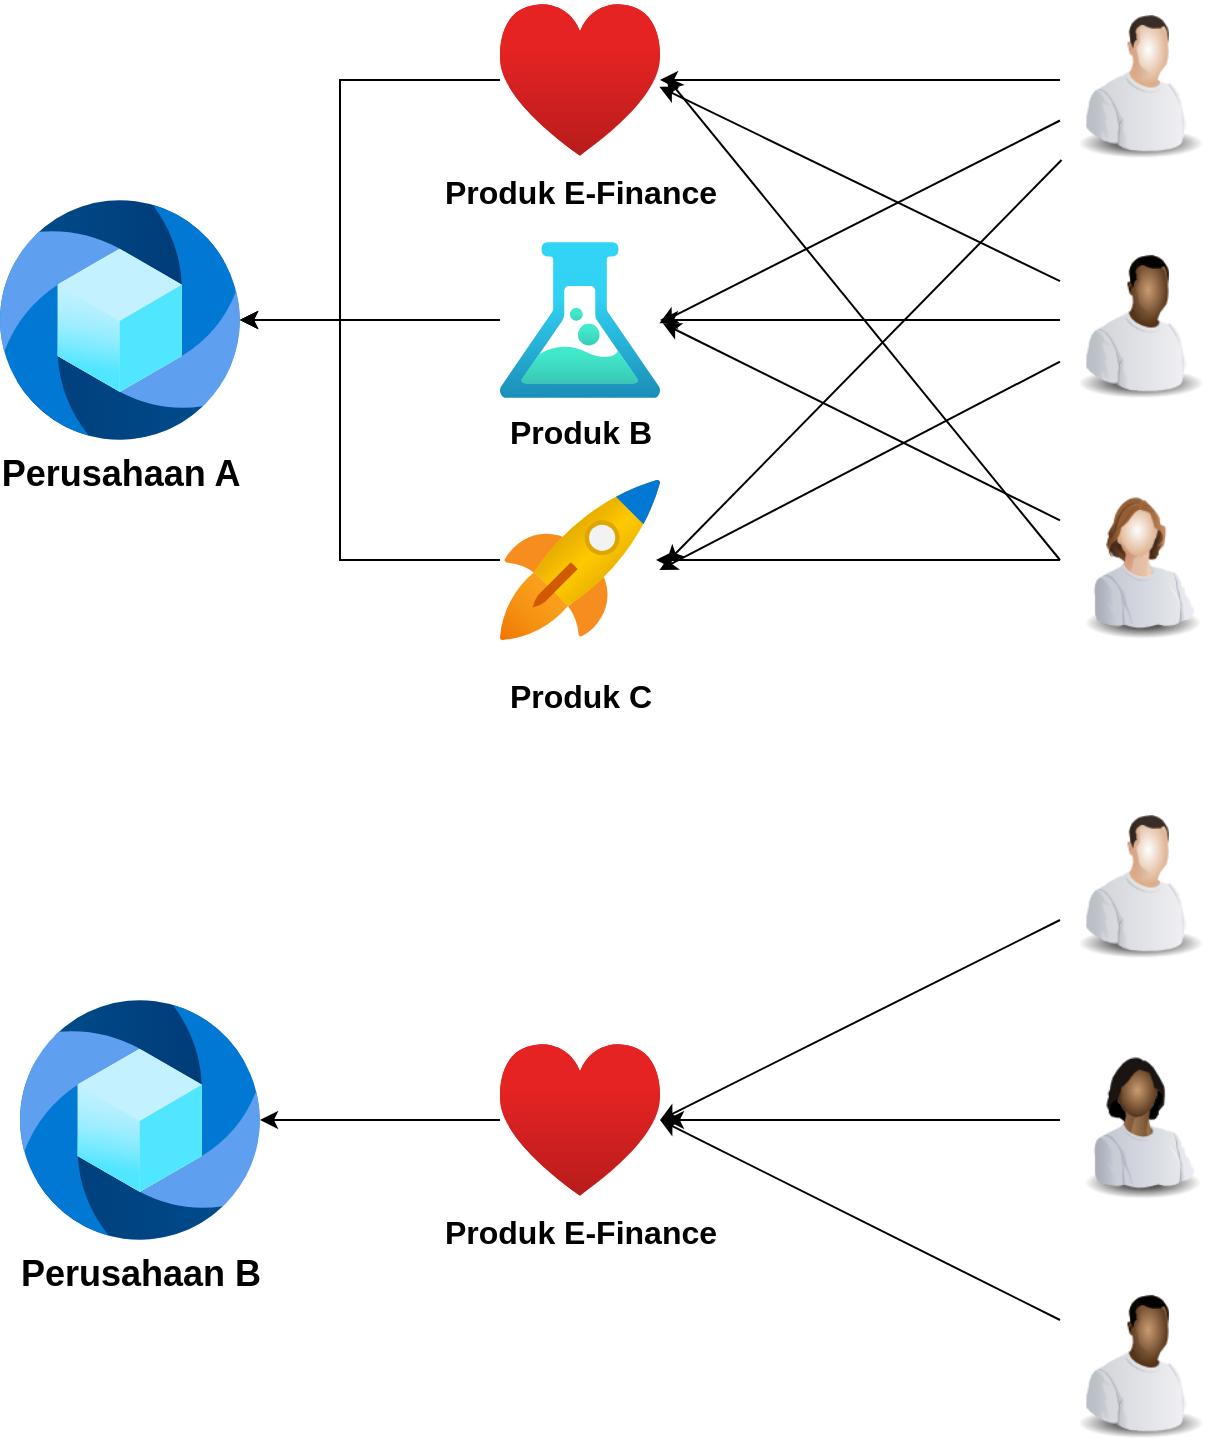 <mxfile version="21.2.7" type="github">
  <diagram name="Page-1" id="U1jJ64q0Rm0-_pvLfdFq">
    <mxGraphModel dx="1467" dy="740" grid="1" gridSize="10" guides="1" tooltips="1" connect="1" arrows="1" fold="1" page="1" pageScale="1" pageWidth="1169" pageHeight="827" math="0" shadow="0">
      <root>
        <mxCell id="0" />
        <mxCell id="1" parent="0" />
        <mxCell id="49Z1_xxK6Z33B21vZrRt-1" value="&lt;font style=&quot;font-size: 18px;&quot;&gt;&lt;b&gt;Perusahaan A&lt;br&gt;&lt;/b&gt;&lt;/font&gt;" style="image;aspect=fixed;html=1;points=[];align=center;fontSize=12;image=img/lib/azure2/web/Azure_Media_Service.svg;" vertex="1" parent="1">
          <mxGeometry x="30" y="180" width="120" height="120" as="geometry" />
        </mxCell>
        <mxCell id="49Z1_xxK6Z33B21vZrRt-2" value="&lt;font style=&quot;font-size: 18px;&quot;&gt;&lt;b&gt;Perusahaan B&lt;br&gt;&lt;/b&gt;&lt;/font&gt;" style="image;aspect=fixed;html=1;points=[];align=center;fontSize=12;image=img/lib/azure2/web/Azure_Media_Service.svg;" vertex="1" parent="1">
          <mxGeometry x="40" y="580" width="120" height="120" as="geometry" />
        </mxCell>
        <mxCell id="49Z1_xxK6Z33B21vZrRt-19" style="rounded=0;orthogonalLoop=1;jettySize=auto;html=1;strokeColor=default;" edge="1" parent="1" source="49Z1_xxK6Z33B21vZrRt-3" target="49Z1_xxK6Z33B21vZrRt-4">
          <mxGeometry relative="1" as="geometry" />
        </mxCell>
        <mxCell id="49Z1_xxK6Z33B21vZrRt-20" style="rounded=0;orthogonalLoop=1;jettySize=auto;html=1;entryX=0.996;entryY=0.521;entryDx=0;entryDy=0;entryPerimeter=0;" edge="1" parent="1" source="49Z1_xxK6Z33B21vZrRt-3" target="49Z1_xxK6Z33B21vZrRt-5">
          <mxGeometry relative="1" as="geometry" />
        </mxCell>
        <mxCell id="49Z1_xxK6Z33B21vZrRt-21" style="rounded=0;orthogonalLoop=1;jettySize=auto;html=1;entryX=1.037;entryY=0.521;entryDx=0;entryDy=0;entryPerimeter=0;" edge="1" parent="1" source="49Z1_xxK6Z33B21vZrRt-3" target="49Z1_xxK6Z33B21vZrRt-6">
          <mxGeometry relative="1" as="geometry" />
        </mxCell>
        <mxCell id="49Z1_xxK6Z33B21vZrRt-3" value="" style="image;html=1;image=img/lib/clip_art/people/Worker_Man_128x128.png" vertex="1" parent="1">
          <mxGeometry x="560" y="80" width="80" height="80" as="geometry" />
        </mxCell>
        <mxCell id="49Z1_xxK6Z33B21vZrRt-41" style="edgeStyle=orthogonalEdgeStyle;rounded=0;orthogonalLoop=1;jettySize=auto;html=1;" edge="1" parent="1" source="49Z1_xxK6Z33B21vZrRt-4">
          <mxGeometry relative="1" as="geometry">
            <mxPoint x="150" y="240" as="targetPoint" />
            <Array as="points">
              <mxPoint x="200" y="120" />
              <mxPoint x="200" y="240" />
            </Array>
          </mxGeometry>
        </mxCell>
        <mxCell id="49Z1_xxK6Z33B21vZrRt-4" value="&lt;font style=&quot;font-size: 16px;&quot;&gt;Produk E-Finance&lt;/font&gt;" style="image;html=1;points=[];align=center;fontSize=16;image=img/lib/azure2/general/Heart.svg;fontStyle=1" vertex="1" parent="1">
          <mxGeometry x="280" y="80" width="80" height="80" as="geometry" />
        </mxCell>
        <mxCell id="49Z1_xxK6Z33B21vZrRt-39" style="edgeStyle=orthogonalEdgeStyle;rounded=0;orthogonalLoop=1;jettySize=auto;html=1;entryX=1;entryY=0.5;entryDx=0;entryDy=0;entryPerimeter=0;" edge="1" parent="1" source="49Z1_xxK6Z33B21vZrRt-5" target="49Z1_xxK6Z33B21vZrRt-1">
          <mxGeometry relative="1" as="geometry" />
        </mxCell>
        <mxCell id="49Z1_xxK6Z33B21vZrRt-5" value="&lt;font style=&quot;font-size: 16px;&quot;&gt;Produk B&lt;/font&gt;" style="image;html=1;points=[];align=center;fontSize=16;image=img/lib/azure2/general/Load_Test.svg;fontStyle=1" vertex="1" parent="1">
          <mxGeometry x="280" y="200" width="80" height="80" as="geometry" />
        </mxCell>
        <mxCell id="49Z1_xxK6Z33B21vZrRt-40" style="edgeStyle=orthogonalEdgeStyle;rounded=0;orthogonalLoop=1;jettySize=auto;html=1;" edge="1" parent="1" source="49Z1_xxK6Z33B21vZrRt-6">
          <mxGeometry relative="1" as="geometry">
            <mxPoint x="150" y="240" as="targetPoint" />
            <Array as="points">
              <mxPoint x="200" y="360" />
              <mxPoint x="200" y="240" />
            </Array>
          </mxGeometry>
        </mxCell>
        <mxCell id="49Z1_xxK6Z33B21vZrRt-6" value="&lt;p&gt;&lt;font style=&quot;font-size: 16px;&quot;&gt;&lt;b&gt;Produk C&lt;/b&gt;&lt;/font&gt;&lt;/p&gt;" style="image;aspect=fixed;html=1;points=[];align=center;fontSize=12;image=img/lib/azure2/general/Quickstart_Center.svg;" vertex="1" parent="1">
          <mxGeometry x="280" y="320" width="80" height="80" as="geometry" />
        </mxCell>
        <mxCell id="49Z1_xxK6Z33B21vZrRt-47" style="edgeStyle=orthogonalEdgeStyle;rounded=0;orthogonalLoop=1;jettySize=auto;html=1;entryX=1;entryY=0.5;entryDx=0;entryDy=0;entryPerimeter=0;" edge="1" parent="1" source="49Z1_xxK6Z33B21vZrRt-7" target="49Z1_xxK6Z33B21vZrRt-2">
          <mxGeometry relative="1" as="geometry" />
        </mxCell>
        <mxCell id="49Z1_xxK6Z33B21vZrRt-7" value="&lt;font style=&quot;font-size: 16px;&quot;&gt;&lt;b&gt;Produk E-Finance&lt;/b&gt;&lt;/font&gt;" style="image;html=1;points=[];align=center;fontSize=12;image=img/lib/azure2/general/Heart.svg;" vertex="1" parent="1">
          <mxGeometry x="280" y="600" width="80" height="80" as="geometry" />
        </mxCell>
        <mxCell id="49Z1_xxK6Z33B21vZrRt-22" style="rounded=0;orthogonalLoop=1;jettySize=auto;html=1;entryX=0.996;entryY=0.542;entryDx=0;entryDy=0;entryPerimeter=0;" edge="1" parent="1" source="49Z1_xxK6Z33B21vZrRt-8" target="49Z1_xxK6Z33B21vZrRt-4">
          <mxGeometry relative="1" as="geometry" />
        </mxCell>
        <mxCell id="49Z1_xxK6Z33B21vZrRt-23" style="edgeStyle=orthogonalEdgeStyle;rounded=0;orthogonalLoop=1;jettySize=auto;html=1;" edge="1" parent="1" source="49Z1_xxK6Z33B21vZrRt-8" target="49Z1_xxK6Z33B21vZrRt-5">
          <mxGeometry relative="1" as="geometry" />
        </mxCell>
        <mxCell id="49Z1_xxK6Z33B21vZrRt-24" style="rounded=0;orthogonalLoop=1;jettySize=auto;html=1;entryX=0.996;entryY=0.563;entryDx=0;entryDy=0;entryPerimeter=0;" edge="1" parent="1" source="49Z1_xxK6Z33B21vZrRt-8" target="49Z1_xxK6Z33B21vZrRt-6">
          <mxGeometry relative="1" as="geometry" />
        </mxCell>
        <mxCell id="49Z1_xxK6Z33B21vZrRt-8" value="" style="image;html=1;image=img/lib/clip_art/people/Worker_Black_128x128.png" vertex="1" parent="1">
          <mxGeometry x="560" y="200" width="80" height="80" as="geometry" />
        </mxCell>
        <mxCell id="49Z1_xxK6Z33B21vZrRt-25" style="rounded=0;orthogonalLoop=1;jettySize=auto;html=1;entryX=0.975;entryY=0.5;entryDx=0;entryDy=0;entryPerimeter=0;" edge="1" parent="1" source="49Z1_xxK6Z33B21vZrRt-9" target="49Z1_xxK6Z33B21vZrRt-6">
          <mxGeometry relative="1" as="geometry" />
        </mxCell>
        <mxCell id="49Z1_xxK6Z33B21vZrRt-26" style="rounded=0;orthogonalLoop=1;jettySize=auto;html=1;entryX=1.017;entryY=0.521;entryDx=0;entryDy=0;entryPerimeter=0;" edge="1" parent="1" source="49Z1_xxK6Z33B21vZrRt-9" target="49Z1_xxK6Z33B21vZrRt-5">
          <mxGeometry relative="1" as="geometry" />
        </mxCell>
        <mxCell id="49Z1_xxK6Z33B21vZrRt-27" style="rounded=0;orthogonalLoop=1;jettySize=auto;html=1;entryX=1.037;entryY=0.479;entryDx=0;entryDy=0;entryPerimeter=0;exitX=0;exitY=0.5;exitDx=0;exitDy=0;" edge="1" parent="1" source="49Z1_xxK6Z33B21vZrRt-9" target="49Z1_xxK6Z33B21vZrRt-4">
          <mxGeometry relative="1" as="geometry" />
        </mxCell>
        <mxCell id="49Z1_xxK6Z33B21vZrRt-9" value="" style="image;html=1;image=img/lib/clip_art/people/Worker_Woman_128x128.png" vertex="1" parent="1">
          <mxGeometry x="560" y="320" width="80" height="80" as="geometry" />
        </mxCell>
        <mxCell id="49Z1_xxK6Z33B21vZrRt-44" style="edgeStyle=orthogonalEdgeStyle;rounded=0;orthogonalLoop=1;jettySize=auto;html=1;entryX=1.037;entryY=0.5;entryDx=0;entryDy=0;entryPerimeter=0;" edge="1" parent="1" source="49Z1_xxK6Z33B21vZrRt-10" target="49Z1_xxK6Z33B21vZrRt-7">
          <mxGeometry relative="1" as="geometry" />
        </mxCell>
        <mxCell id="49Z1_xxK6Z33B21vZrRt-10" value="" style="image;html=1;image=img/lib/clip_art/people/Worker_Woman_Black_128x128.png" vertex="1" parent="1">
          <mxGeometry x="560" y="600" width="80" height="80" as="geometry" />
        </mxCell>
        <mxCell id="49Z1_xxK6Z33B21vZrRt-45" style="rounded=0;orthogonalLoop=1;jettySize=auto;html=1;" edge="1" parent="1" source="49Z1_xxK6Z33B21vZrRt-42">
          <mxGeometry relative="1" as="geometry">
            <mxPoint x="360.0" y="640" as="targetPoint" />
          </mxGeometry>
        </mxCell>
        <mxCell id="49Z1_xxK6Z33B21vZrRt-42" value="" style="image;html=1;image=img/lib/clip_art/people/Worker_Man_128x128.png" vertex="1" parent="1">
          <mxGeometry x="560" y="480" width="80" height="80" as="geometry" />
        </mxCell>
        <mxCell id="49Z1_xxK6Z33B21vZrRt-46" style="rounded=0;orthogonalLoop=1;jettySize=auto;html=1;" edge="1" parent="1" source="49Z1_xxK6Z33B21vZrRt-43">
          <mxGeometry relative="1" as="geometry">
            <mxPoint x="360.0" y="640" as="targetPoint" />
          </mxGeometry>
        </mxCell>
        <mxCell id="49Z1_xxK6Z33B21vZrRt-43" value="" style="image;html=1;image=img/lib/clip_art/people/Worker_Black_128x128.png" vertex="1" parent="1">
          <mxGeometry x="560" y="720" width="80" height="80" as="geometry" />
        </mxCell>
      </root>
    </mxGraphModel>
  </diagram>
</mxfile>
